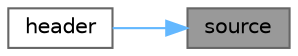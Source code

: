 digraph "source"
{
 // INTERACTIVE_SVG=YES
 // LATEX_PDF_SIZE
  bgcolor="transparent";
  edge [fontname=Helvetica,fontsize=10,labelfontname=Helvetica,labelfontsize=10];
  node [fontname=Helvetica,fontsize=10,shape=box,height=0.2,width=0.4];
  rankdir="RL";
  Node1 [label="source",height=0.2,width=0.4,color="gray40", fillcolor="grey60", style="filled", fontcolor="black",tooltip=" "];
  Node1 -> Node2 [dir="back",color="steelblue1",style="solid"];
  Node2 [label="header",height=0.2,width=0.4,color="grey40", fillcolor="white", style="filled",URL="$classore_1_1data_1_1_log.html#aadac59fcab192adf832797a261b7ab9b",tooltip="macro utility function - do not use directly"];
}

